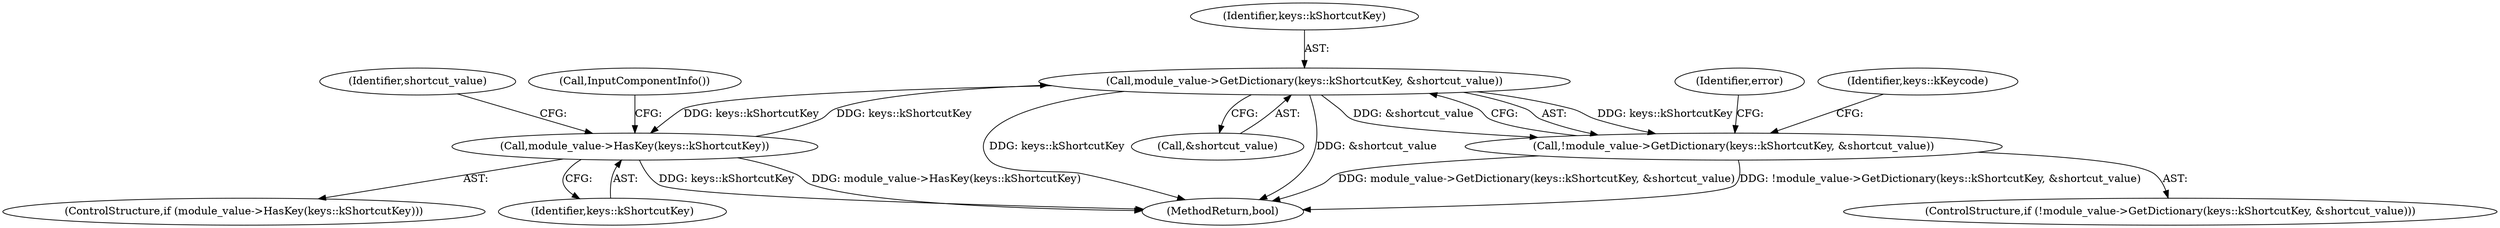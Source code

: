 digraph "0_Chrome_c63f2b7fe4fe2977f858a8e36d5f48db17eff2e7_30@pointer" {
"1001904" [label="(Call,module_value->GetDictionary(keys::kShortcutKey, &shortcut_value))"];
"1001895" [label="(Call,module_value->HasKey(keys::kShortcutKey))"];
"1001904" [label="(Call,module_value->GetDictionary(keys::kShortcutKey, &shortcut_value))"];
"1001903" [label="(Call,!module_value->GetDictionary(keys::kShortcutKey, &shortcut_value))"];
"1001902" [label="(ControlStructure,if (!module_value->GetDictionary(keys::kShortcutKey, &shortcut_value)))"];
"1001904" [label="(Call,module_value->GetDictionary(keys::kShortcutKey, &shortcut_value))"];
"1001911" [label="(Identifier,error)"];
"1001894" [label="(ControlStructure,if (module_value->HasKey(keys::kShortcutKey)))"];
"1001905" [label="(Identifier,keys::kShortcutKey)"];
"1001896" [label="(Identifier,keys::kShortcutKey)"];
"1002360" [label="(MethodReturn,bool)"];
"1001921" [label="(Identifier,keys::kKeycode)"];
"1001903" [label="(Call,!module_value->GetDictionary(keys::kShortcutKey, &shortcut_value))"];
"1001906" [label="(Call,&shortcut_value)"];
"1001900" [label="(Identifier,shortcut_value)"];
"1001965" [label="(Call,InputComponentInfo())"];
"1001895" [label="(Call,module_value->HasKey(keys::kShortcutKey))"];
"1001904" -> "1001903"  [label="AST: "];
"1001904" -> "1001906"  [label="CFG: "];
"1001905" -> "1001904"  [label="AST: "];
"1001906" -> "1001904"  [label="AST: "];
"1001903" -> "1001904"  [label="CFG: "];
"1001904" -> "1002360"  [label="DDG: keys::kShortcutKey"];
"1001904" -> "1002360"  [label="DDG: &shortcut_value"];
"1001904" -> "1001895"  [label="DDG: keys::kShortcutKey"];
"1001904" -> "1001903"  [label="DDG: keys::kShortcutKey"];
"1001904" -> "1001903"  [label="DDG: &shortcut_value"];
"1001895" -> "1001904"  [label="DDG: keys::kShortcutKey"];
"1001895" -> "1001894"  [label="AST: "];
"1001895" -> "1001896"  [label="CFG: "];
"1001896" -> "1001895"  [label="AST: "];
"1001900" -> "1001895"  [label="CFG: "];
"1001965" -> "1001895"  [label="CFG: "];
"1001895" -> "1002360"  [label="DDG: keys::kShortcutKey"];
"1001895" -> "1002360"  [label="DDG: module_value->HasKey(keys::kShortcutKey)"];
"1001903" -> "1001902"  [label="AST: "];
"1001911" -> "1001903"  [label="CFG: "];
"1001921" -> "1001903"  [label="CFG: "];
"1001903" -> "1002360"  [label="DDG: module_value->GetDictionary(keys::kShortcutKey, &shortcut_value)"];
"1001903" -> "1002360"  [label="DDG: !module_value->GetDictionary(keys::kShortcutKey, &shortcut_value)"];
}

